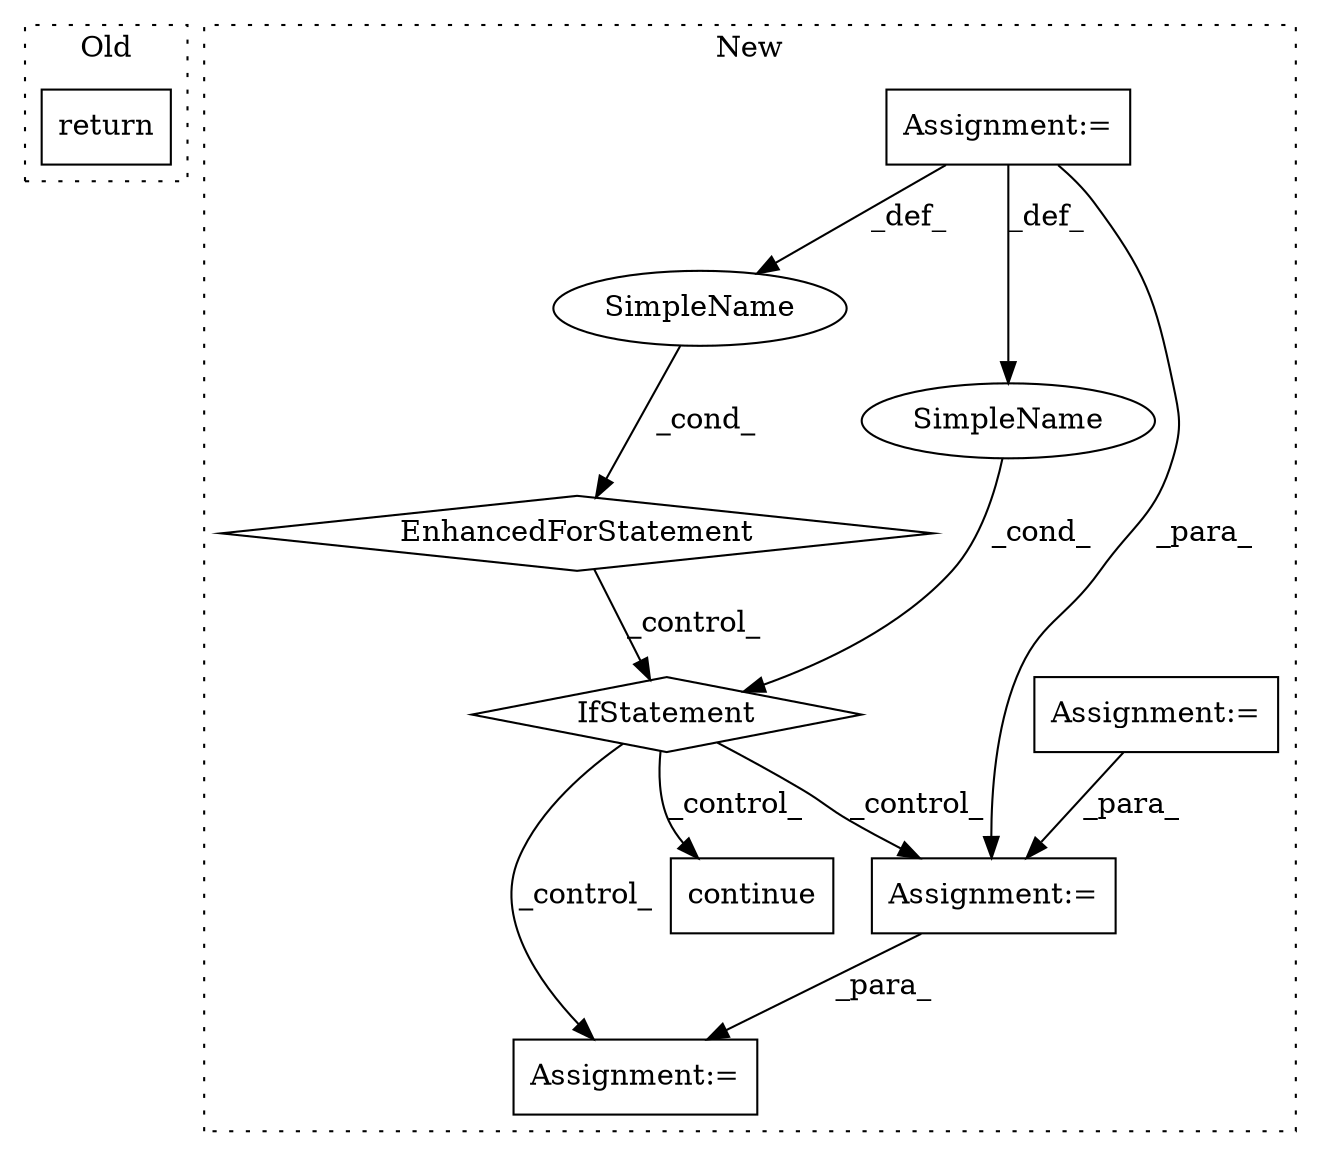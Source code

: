 digraph G {
subgraph cluster0 {
1 [label="return" a="41" s="1995" l="7" shape="box"];
label = "Old";
style="dotted";
}
subgraph cluster1 {
2 [label="continue" a="18" s="2014" l="9" shape="box"];
3 [label="IfStatement" a="25" s="1968,1985" l="4,2" shape="diamond"];
4 [label="SimpleName" a="42" s="" l="" shape="ellipse"];
5 [label="Assignment:=" a="7" s="1826,1958" l="53,2" shape="box"];
6 [label="EnhancedForStatement" a="70" s="1826,1958" l="53,2" shape="diamond"];
7 [label="SimpleName" a="42" s="1891" l="1" shape="ellipse"];
8 [label="Assignment:=" a="7" s="2179" l="59" shape="box"];
9 [label="Assignment:=" a="7" s="1385" l="1" shape="box"];
10 [label="Assignment:=" a="7" s="2100" l="14" shape="box"];
label = "New";
style="dotted";
}
3 -> 10 [label="_control_"];
3 -> 2 [label="_control_"];
3 -> 8 [label="_control_"];
4 -> 3 [label="_cond_"];
5 -> 7 [label="_def_"];
5 -> 4 [label="_def_"];
5 -> 8 [label="_para_"];
6 -> 3 [label="_control_"];
7 -> 6 [label="_cond_"];
8 -> 10 [label="_para_"];
9 -> 8 [label="_para_"];
}